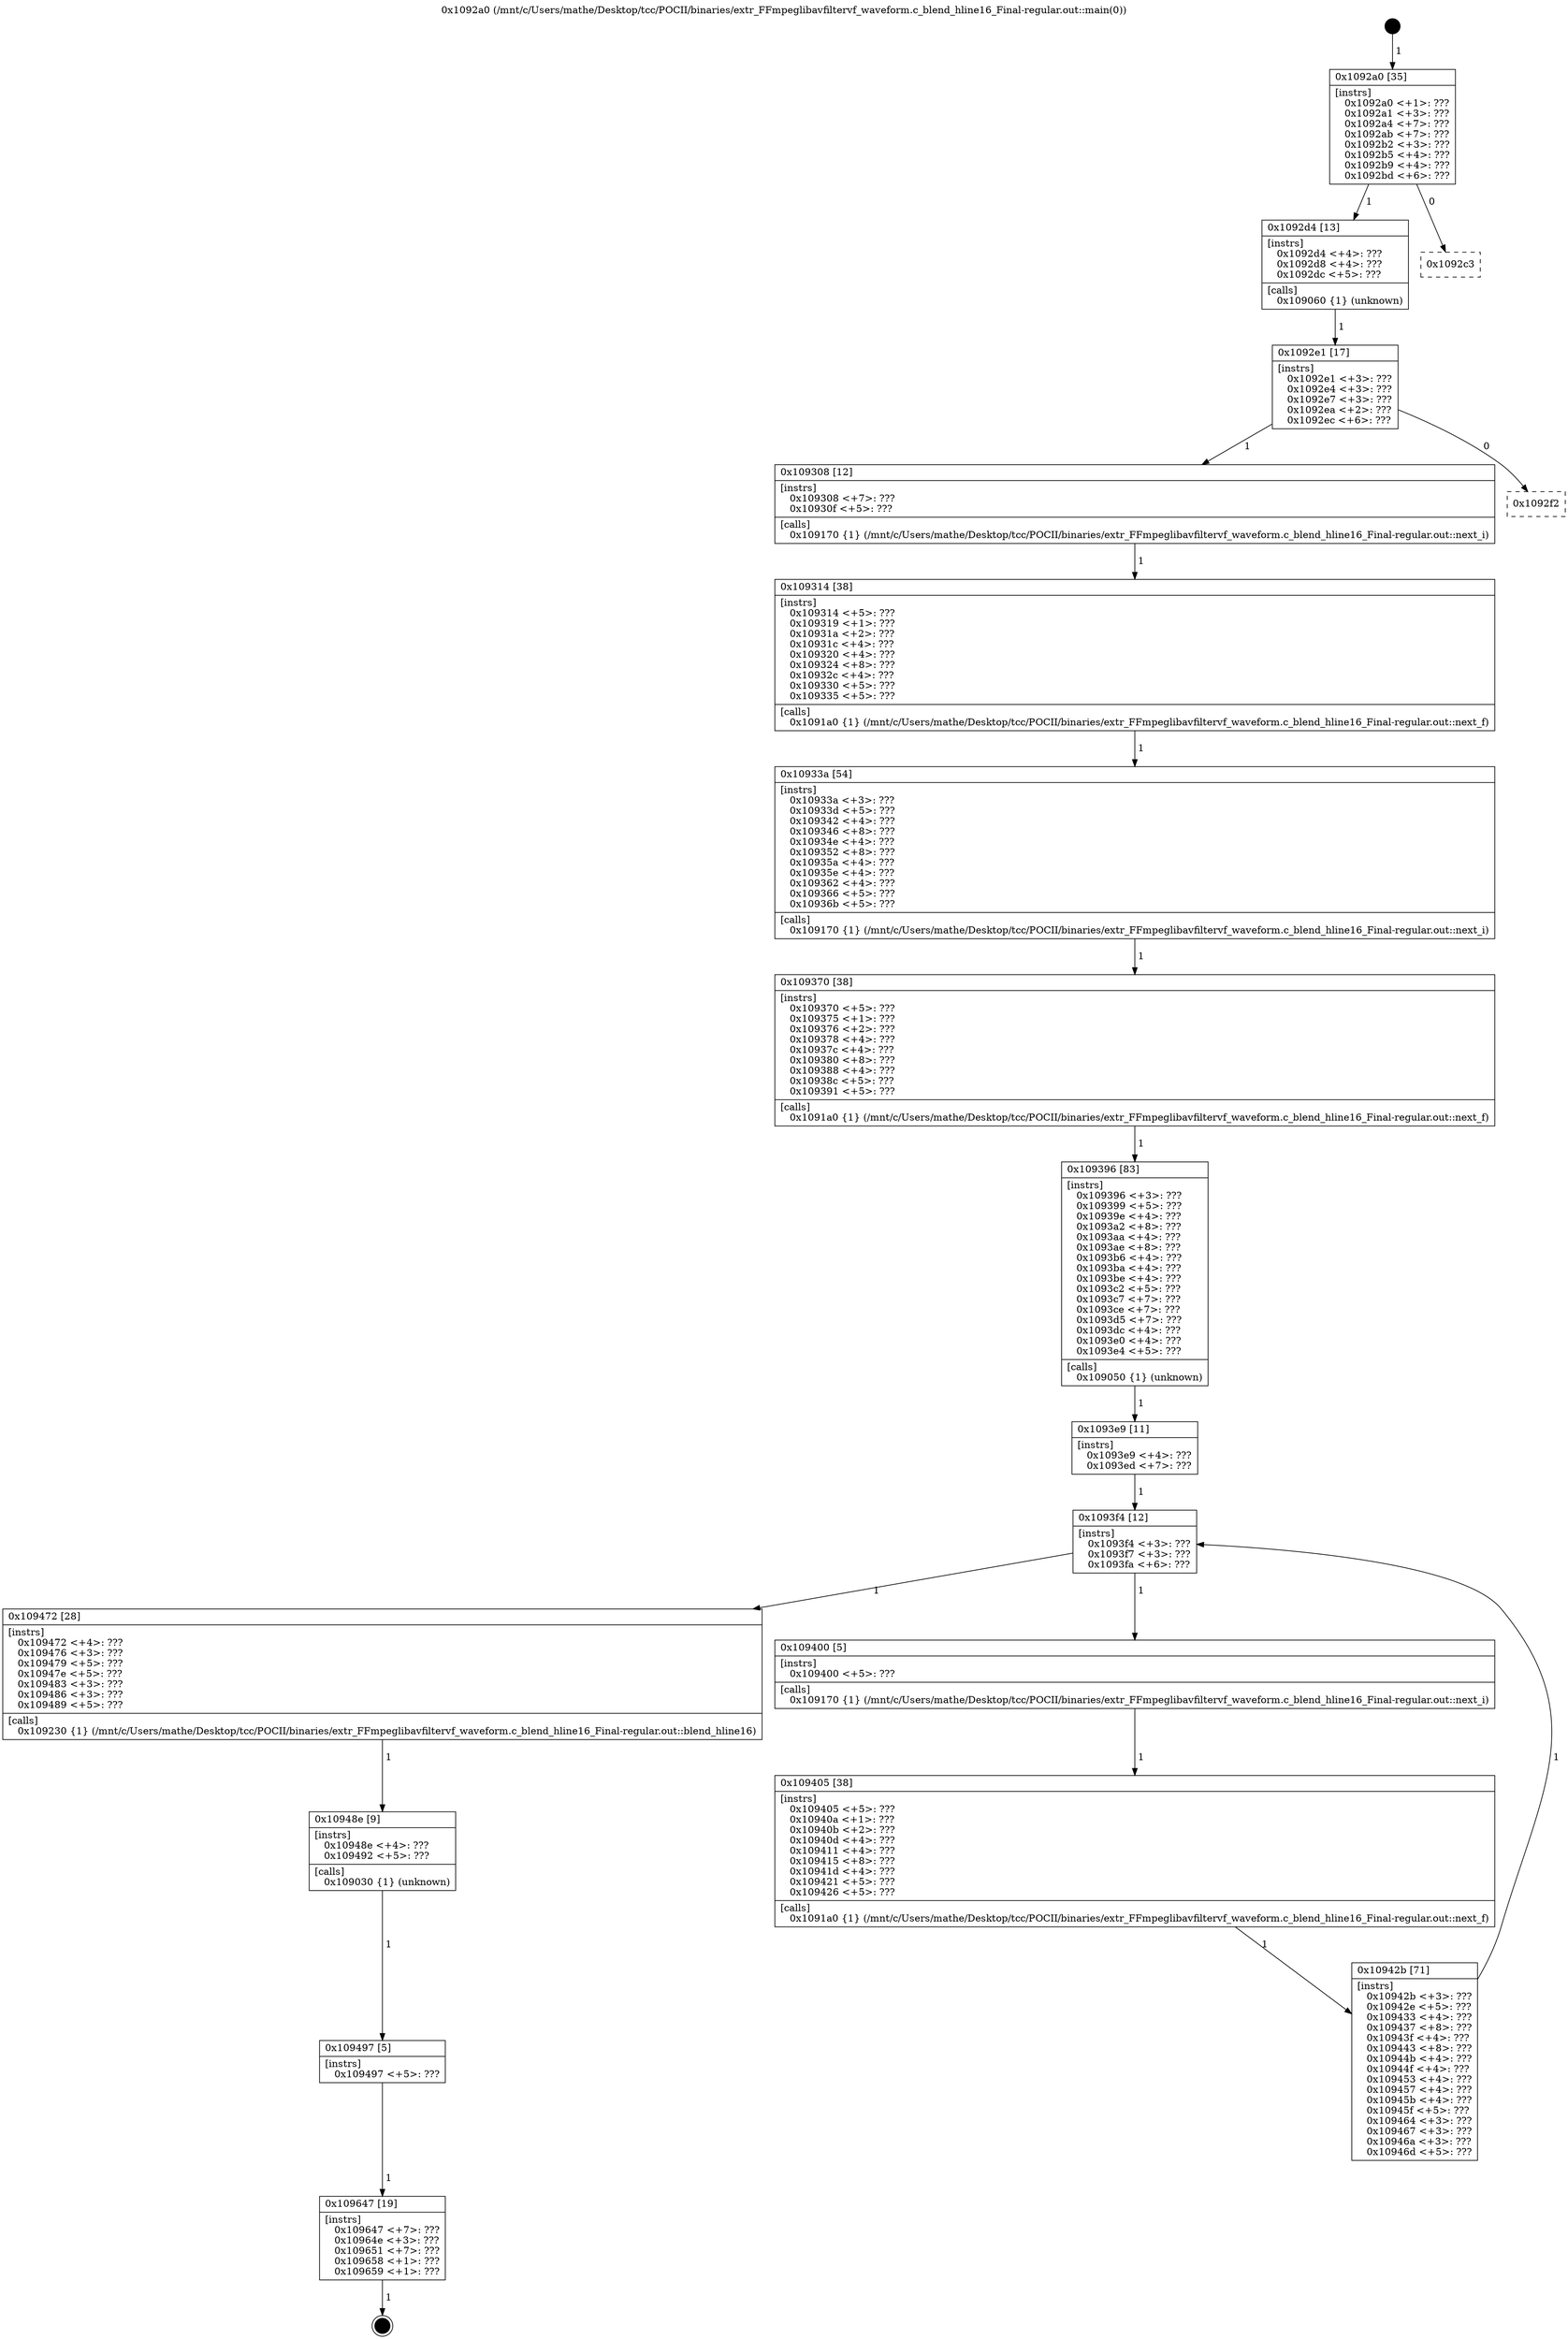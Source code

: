digraph "0x1092a0" {
  label = "0x1092a0 (/mnt/c/Users/mathe/Desktop/tcc/POCII/binaries/extr_FFmpeglibavfiltervf_waveform.c_blend_hline16_Final-regular.out::main(0))"
  labelloc = "t"
  node[shape=record]

  Entry [label="",width=0.3,height=0.3,shape=circle,fillcolor=black,style=filled]
  "0x1092a0" [label="{
     0x1092a0 [35]\l
     | [instrs]\l
     &nbsp;&nbsp;0x1092a0 \<+1\>: ???\l
     &nbsp;&nbsp;0x1092a1 \<+3\>: ???\l
     &nbsp;&nbsp;0x1092a4 \<+7\>: ???\l
     &nbsp;&nbsp;0x1092ab \<+7\>: ???\l
     &nbsp;&nbsp;0x1092b2 \<+3\>: ???\l
     &nbsp;&nbsp;0x1092b5 \<+4\>: ???\l
     &nbsp;&nbsp;0x1092b9 \<+4\>: ???\l
     &nbsp;&nbsp;0x1092bd \<+6\>: ???\l
  }"]
  "0x1092d4" [label="{
     0x1092d4 [13]\l
     | [instrs]\l
     &nbsp;&nbsp;0x1092d4 \<+4\>: ???\l
     &nbsp;&nbsp;0x1092d8 \<+4\>: ???\l
     &nbsp;&nbsp;0x1092dc \<+5\>: ???\l
     | [calls]\l
     &nbsp;&nbsp;0x109060 \{1\} (unknown)\l
  }"]
  "0x1092c3" [label="{
     0x1092c3\l
  }", style=dashed]
  "0x1092e1" [label="{
     0x1092e1 [17]\l
     | [instrs]\l
     &nbsp;&nbsp;0x1092e1 \<+3\>: ???\l
     &nbsp;&nbsp;0x1092e4 \<+3\>: ???\l
     &nbsp;&nbsp;0x1092e7 \<+3\>: ???\l
     &nbsp;&nbsp;0x1092ea \<+2\>: ???\l
     &nbsp;&nbsp;0x1092ec \<+6\>: ???\l
  }"]
  "0x109308" [label="{
     0x109308 [12]\l
     | [instrs]\l
     &nbsp;&nbsp;0x109308 \<+7\>: ???\l
     &nbsp;&nbsp;0x10930f \<+5\>: ???\l
     | [calls]\l
     &nbsp;&nbsp;0x109170 \{1\} (/mnt/c/Users/mathe/Desktop/tcc/POCII/binaries/extr_FFmpeglibavfiltervf_waveform.c_blend_hline16_Final-regular.out::next_i)\l
  }"]
  "0x1092f2" [label="{
     0x1092f2\l
  }", style=dashed]
  "0x109314" [label="{
     0x109314 [38]\l
     | [instrs]\l
     &nbsp;&nbsp;0x109314 \<+5\>: ???\l
     &nbsp;&nbsp;0x109319 \<+1\>: ???\l
     &nbsp;&nbsp;0x10931a \<+2\>: ???\l
     &nbsp;&nbsp;0x10931c \<+4\>: ???\l
     &nbsp;&nbsp;0x109320 \<+4\>: ???\l
     &nbsp;&nbsp;0x109324 \<+8\>: ???\l
     &nbsp;&nbsp;0x10932c \<+4\>: ???\l
     &nbsp;&nbsp;0x109330 \<+5\>: ???\l
     &nbsp;&nbsp;0x109335 \<+5\>: ???\l
     | [calls]\l
     &nbsp;&nbsp;0x1091a0 \{1\} (/mnt/c/Users/mathe/Desktop/tcc/POCII/binaries/extr_FFmpeglibavfiltervf_waveform.c_blend_hline16_Final-regular.out::next_f)\l
  }"]
  "0x10933a" [label="{
     0x10933a [54]\l
     | [instrs]\l
     &nbsp;&nbsp;0x10933a \<+3\>: ???\l
     &nbsp;&nbsp;0x10933d \<+5\>: ???\l
     &nbsp;&nbsp;0x109342 \<+4\>: ???\l
     &nbsp;&nbsp;0x109346 \<+8\>: ???\l
     &nbsp;&nbsp;0x10934e \<+4\>: ???\l
     &nbsp;&nbsp;0x109352 \<+8\>: ???\l
     &nbsp;&nbsp;0x10935a \<+4\>: ???\l
     &nbsp;&nbsp;0x10935e \<+4\>: ???\l
     &nbsp;&nbsp;0x109362 \<+4\>: ???\l
     &nbsp;&nbsp;0x109366 \<+5\>: ???\l
     &nbsp;&nbsp;0x10936b \<+5\>: ???\l
     | [calls]\l
     &nbsp;&nbsp;0x109170 \{1\} (/mnt/c/Users/mathe/Desktop/tcc/POCII/binaries/extr_FFmpeglibavfiltervf_waveform.c_blend_hline16_Final-regular.out::next_i)\l
  }"]
  "0x109370" [label="{
     0x109370 [38]\l
     | [instrs]\l
     &nbsp;&nbsp;0x109370 \<+5\>: ???\l
     &nbsp;&nbsp;0x109375 \<+1\>: ???\l
     &nbsp;&nbsp;0x109376 \<+2\>: ???\l
     &nbsp;&nbsp;0x109378 \<+4\>: ???\l
     &nbsp;&nbsp;0x10937c \<+4\>: ???\l
     &nbsp;&nbsp;0x109380 \<+8\>: ???\l
     &nbsp;&nbsp;0x109388 \<+4\>: ???\l
     &nbsp;&nbsp;0x10938c \<+5\>: ???\l
     &nbsp;&nbsp;0x109391 \<+5\>: ???\l
     | [calls]\l
     &nbsp;&nbsp;0x1091a0 \{1\} (/mnt/c/Users/mathe/Desktop/tcc/POCII/binaries/extr_FFmpeglibavfiltervf_waveform.c_blend_hline16_Final-regular.out::next_f)\l
  }"]
  "0x109396" [label="{
     0x109396 [83]\l
     | [instrs]\l
     &nbsp;&nbsp;0x109396 \<+3\>: ???\l
     &nbsp;&nbsp;0x109399 \<+5\>: ???\l
     &nbsp;&nbsp;0x10939e \<+4\>: ???\l
     &nbsp;&nbsp;0x1093a2 \<+8\>: ???\l
     &nbsp;&nbsp;0x1093aa \<+4\>: ???\l
     &nbsp;&nbsp;0x1093ae \<+8\>: ???\l
     &nbsp;&nbsp;0x1093b6 \<+4\>: ???\l
     &nbsp;&nbsp;0x1093ba \<+4\>: ???\l
     &nbsp;&nbsp;0x1093be \<+4\>: ???\l
     &nbsp;&nbsp;0x1093c2 \<+5\>: ???\l
     &nbsp;&nbsp;0x1093c7 \<+7\>: ???\l
     &nbsp;&nbsp;0x1093ce \<+7\>: ???\l
     &nbsp;&nbsp;0x1093d5 \<+7\>: ???\l
     &nbsp;&nbsp;0x1093dc \<+4\>: ???\l
     &nbsp;&nbsp;0x1093e0 \<+4\>: ???\l
     &nbsp;&nbsp;0x1093e4 \<+5\>: ???\l
     | [calls]\l
     &nbsp;&nbsp;0x109050 \{1\} (unknown)\l
  }"]
  "0x1093f4" [label="{
     0x1093f4 [12]\l
     | [instrs]\l
     &nbsp;&nbsp;0x1093f4 \<+3\>: ???\l
     &nbsp;&nbsp;0x1093f7 \<+3\>: ???\l
     &nbsp;&nbsp;0x1093fa \<+6\>: ???\l
  }"]
  "0x109472" [label="{
     0x109472 [28]\l
     | [instrs]\l
     &nbsp;&nbsp;0x109472 \<+4\>: ???\l
     &nbsp;&nbsp;0x109476 \<+3\>: ???\l
     &nbsp;&nbsp;0x109479 \<+5\>: ???\l
     &nbsp;&nbsp;0x10947e \<+5\>: ???\l
     &nbsp;&nbsp;0x109483 \<+3\>: ???\l
     &nbsp;&nbsp;0x109486 \<+3\>: ???\l
     &nbsp;&nbsp;0x109489 \<+5\>: ???\l
     | [calls]\l
     &nbsp;&nbsp;0x109230 \{1\} (/mnt/c/Users/mathe/Desktop/tcc/POCII/binaries/extr_FFmpeglibavfiltervf_waveform.c_blend_hline16_Final-regular.out::blend_hline16)\l
  }"]
  "0x109400" [label="{
     0x109400 [5]\l
     | [instrs]\l
     &nbsp;&nbsp;0x109400 \<+5\>: ???\l
     | [calls]\l
     &nbsp;&nbsp;0x109170 \{1\} (/mnt/c/Users/mathe/Desktop/tcc/POCII/binaries/extr_FFmpeglibavfiltervf_waveform.c_blend_hline16_Final-regular.out::next_i)\l
  }"]
  "0x109405" [label="{
     0x109405 [38]\l
     | [instrs]\l
     &nbsp;&nbsp;0x109405 \<+5\>: ???\l
     &nbsp;&nbsp;0x10940a \<+1\>: ???\l
     &nbsp;&nbsp;0x10940b \<+2\>: ???\l
     &nbsp;&nbsp;0x10940d \<+4\>: ???\l
     &nbsp;&nbsp;0x109411 \<+4\>: ???\l
     &nbsp;&nbsp;0x109415 \<+8\>: ???\l
     &nbsp;&nbsp;0x10941d \<+4\>: ???\l
     &nbsp;&nbsp;0x109421 \<+5\>: ???\l
     &nbsp;&nbsp;0x109426 \<+5\>: ???\l
     | [calls]\l
     &nbsp;&nbsp;0x1091a0 \{1\} (/mnt/c/Users/mathe/Desktop/tcc/POCII/binaries/extr_FFmpeglibavfiltervf_waveform.c_blend_hline16_Final-regular.out::next_f)\l
  }"]
  "0x10942b" [label="{
     0x10942b [71]\l
     | [instrs]\l
     &nbsp;&nbsp;0x10942b \<+3\>: ???\l
     &nbsp;&nbsp;0x10942e \<+5\>: ???\l
     &nbsp;&nbsp;0x109433 \<+4\>: ???\l
     &nbsp;&nbsp;0x109437 \<+8\>: ???\l
     &nbsp;&nbsp;0x10943f \<+4\>: ???\l
     &nbsp;&nbsp;0x109443 \<+8\>: ???\l
     &nbsp;&nbsp;0x10944b \<+4\>: ???\l
     &nbsp;&nbsp;0x10944f \<+4\>: ???\l
     &nbsp;&nbsp;0x109453 \<+4\>: ???\l
     &nbsp;&nbsp;0x109457 \<+4\>: ???\l
     &nbsp;&nbsp;0x10945b \<+4\>: ???\l
     &nbsp;&nbsp;0x10945f \<+5\>: ???\l
     &nbsp;&nbsp;0x109464 \<+3\>: ???\l
     &nbsp;&nbsp;0x109467 \<+3\>: ???\l
     &nbsp;&nbsp;0x10946a \<+3\>: ???\l
     &nbsp;&nbsp;0x10946d \<+5\>: ???\l
  }"]
  "0x1093e9" [label="{
     0x1093e9 [11]\l
     | [instrs]\l
     &nbsp;&nbsp;0x1093e9 \<+4\>: ???\l
     &nbsp;&nbsp;0x1093ed \<+7\>: ???\l
  }"]
  "0x10948e" [label="{
     0x10948e [9]\l
     | [instrs]\l
     &nbsp;&nbsp;0x10948e \<+4\>: ???\l
     &nbsp;&nbsp;0x109492 \<+5\>: ???\l
     | [calls]\l
     &nbsp;&nbsp;0x109030 \{1\} (unknown)\l
  }"]
  "0x109497" [label="{
     0x109497 [5]\l
     | [instrs]\l
     &nbsp;&nbsp;0x109497 \<+5\>: ???\l
  }"]
  "0x109647" [label="{
     0x109647 [19]\l
     | [instrs]\l
     &nbsp;&nbsp;0x109647 \<+7\>: ???\l
     &nbsp;&nbsp;0x10964e \<+3\>: ???\l
     &nbsp;&nbsp;0x109651 \<+7\>: ???\l
     &nbsp;&nbsp;0x109658 \<+1\>: ???\l
     &nbsp;&nbsp;0x109659 \<+1\>: ???\l
  }"]
  Exit [label="",width=0.3,height=0.3,shape=circle,fillcolor=black,style=filled,peripheries=2]
  Entry -> "0x1092a0" [label=" 1"]
  "0x1092a0" -> "0x1092d4" [label=" 1"]
  "0x1092a0" -> "0x1092c3" [label=" 0"]
  "0x1092d4" -> "0x1092e1" [label=" 1"]
  "0x1092e1" -> "0x109308" [label=" 1"]
  "0x1092e1" -> "0x1092f2" [label=" 0"]
  "0x109308" -> "0x109314" [label=" 1"]
  "0x109314" -> "0x10933a" [label=" 1"]
  "0x10933a" -> "0x109370" [label=" 1"]
  "0x109370" -> "0x109396" [label=" 1"]
  "0x109396" -> "0x1093e9" [label=" 1"]
  "0x1093f4" -> "0x109472" [label=" 1"]
  "0x1093f4" -> "0x109400" [label=" 1"]
  "0x109400" -> "0x109405" [label=" 1"]
  "0x109405" -> "0x10942b" [label=" 1"]
  "0x1093e9" -> "0x1093f4" [label=" 1"]
  "0x10942b" -> "0x1093f4" [label=" 1"]
  "0x109472" -> "0x10948e" [label=" 1"]
  "0x10948e" -> "0x109497" [label=" 1"]
  "0x109497" -> "0x109647" [label=" 1"]
  "0x109647" -> Exit [label=" 1"]
}
